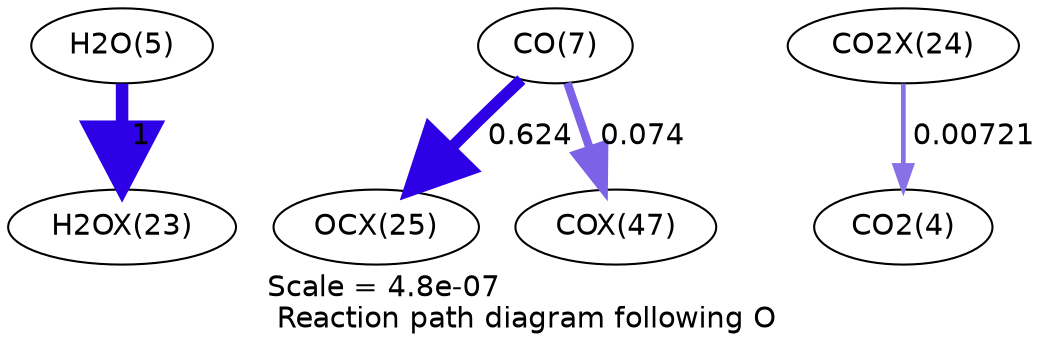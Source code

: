 digraph reaction_paths {
center=1;
s7 -> s94[fontname="Helvetica", penwidth=6, arrowsize=3, color="0.7, 1.5, 0.9"
, label=" 1"];
s9 -> s96[fontname="Helvetica", penwidth=5.64, arrowsize=2.82, color="0.7, 1.12, 0.9"
, label=" 0.624"];
s9 -> s102[fontname="Helvetica", penwidth=4.03, arrowsize=2.02, color="0.7, 0.574, 0.9"
, label=" 0.074"];
s95 -> s6[fontname="Helvetica", penwidth=2.28, arrowsize=1.14, color="0.7, 0.507, 0.9"
, label=" 0.00721"];
s6 [ fontname="Helvetica", label="CO2(4)"];
s7 [ fontname="Helvetica", label="H2O(5)"];
s9 [ fontname="Helvetica", label="CO(7)"];
s94 [ fontname="Helvetica", label="H2OX(23)"];
s95 [ fontname="Helvetica", label="CO2X(24)"];
s96 [ fontname="Helvetica", label="OCX(25)"];
s102 [ fontname="Helvetica", label="COX(47)"];
 label = "Scale = 4.8e-07\l Reaction path diagram following O";
 fontname = "Helvetica";
}
